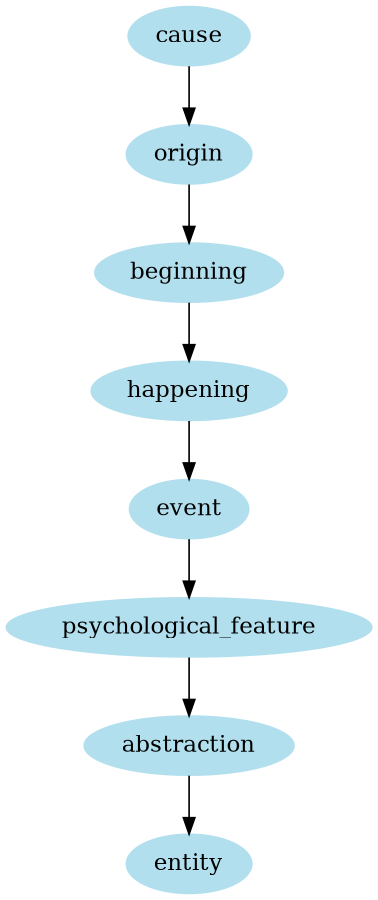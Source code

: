 digraph unix {
	node [color=lightblue2 style=filled]
	size="6,6"
	cause -> origin
	origin -> beginning
	beginning -> happening
	happening -> event
	event -> psychological_feature
	psychological_feature -> abstraction
	abstraction -> entity
}
